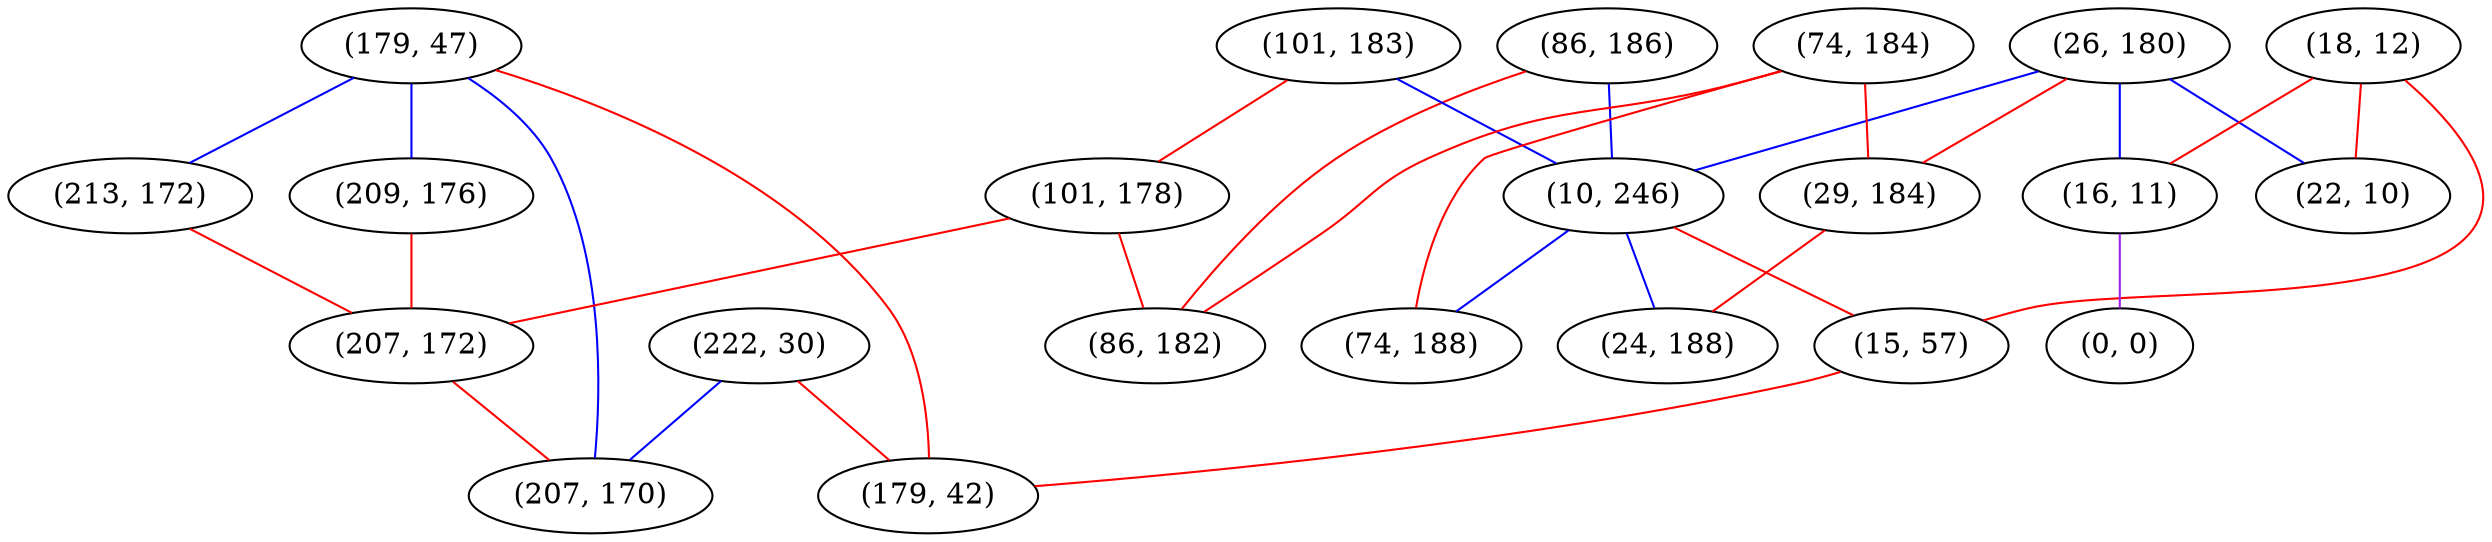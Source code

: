 graph "" {
"(86, 186)";
"(26, 180)";
"(179, 47)";
"(213, 172)";
"(101, 183)";
"(10, 246)";
"(18, 12)";
"(15, 57)";
"(101, 178)";
"(74, 184)";
"(222, 30)";
"(209, 176)";
"(22, 10)";
"(74, 188)";
"(207, 172)";
"(16, 11)";
"(0, 0)";
"(86, 182)";
"(29, 184)";
"(179, 42)";
"(24, 188)";
"(207, 170)";
"(86, 186)" -- "(10, 246)"  [color=blue, key=0, weight=3];
"(86, 186)" -- "(86, 182)"  [color=red, key=0, weight=1];
"(26, 180)" -- "(16, 11)"  [color=blue, key=0, weight=3];
"(26, 180)" -- "(22, 10)"  [color=blue, key=0, weight=3];
"(26, 180)" -- "(10, 246)"  [color=blue, key=0, weight=3];
"(26, 180)" -- "(29, 184)"  [color=red, key=0, weight=1];
"(179, 47)" -- "(179, 42)"  [color=red, key=0, weight=1];
"(179, 47)" -- "(209, 176)"  [color=blue, key=0, weight=3];
"(179, 47)" -- "(207, 170)"  [color=blue, key=0, weight=3];
"(179, 47)" -- "(213, 172)"  [color=blue, key=0, weight=3];
"(213, 172)" -- "(207, 172)"  [color=red, key=0, weight=1];
"(101, 183)" -- "(10, 246)"  [color=blue, key=0, weight=3];
"(101, 183)" -- "(101, 178)"  [color=red, key=0, weight=1];
"(10, 246)" -- "(15, 57)"  [color=red, key=0, weight=1];
"(10, 246)" -- "(24, 188)"  [color=blue, key=0, weight=3];
"(10, 246)" -- "(74, 188)"  [color=blue, key=0, weight=3];
"(18, 12)" -- "(16, 11)"  [color=red, key=0, weight=1];
"(18, 12)" -- "(22, 10)"  [color=red, key=0, weight=1];
"(18, 12)" -- "(15, 57)"  [color=red, key=0, weight=1];
"(15, 57)" -- "(179, 42)"  [color=red, key=0, weight=1];
"(101, 178)" -- "(207, 172)"  [color=red, key=0, weight=1];
"(101, 178)" -- "(86, 182)"  [color=red, key=0, weight=1];
"(74, 184)" -- "(74, 188)"  [color=red, key=0, weight=1];
"(74, 184)" -- "(29, 184)"  [color=red, key=0, weight=1];
"(74, 184)" -- "(86, 182)"  [color=red, key=0, weight=1];
"(222, 30)" -- "(179, 42)"  [color=red, key=0, weight=1];
"(222, 30)" -- "(207, 170)"  [color=blue, key=0, weight=3];
"(209, 176)" -- "(207, 172)"  [color=red, key=0, weight=1];
"(207, 172)" -- "(207, 170)"  [color=red, key=0, weight=1];
"(16, 11)" -- "(0, 0)"  [color=purple, key=0, weight=4];
"(29, 184)" -- "(24, 188)"  [color=red, key=0, weight=1];
}
